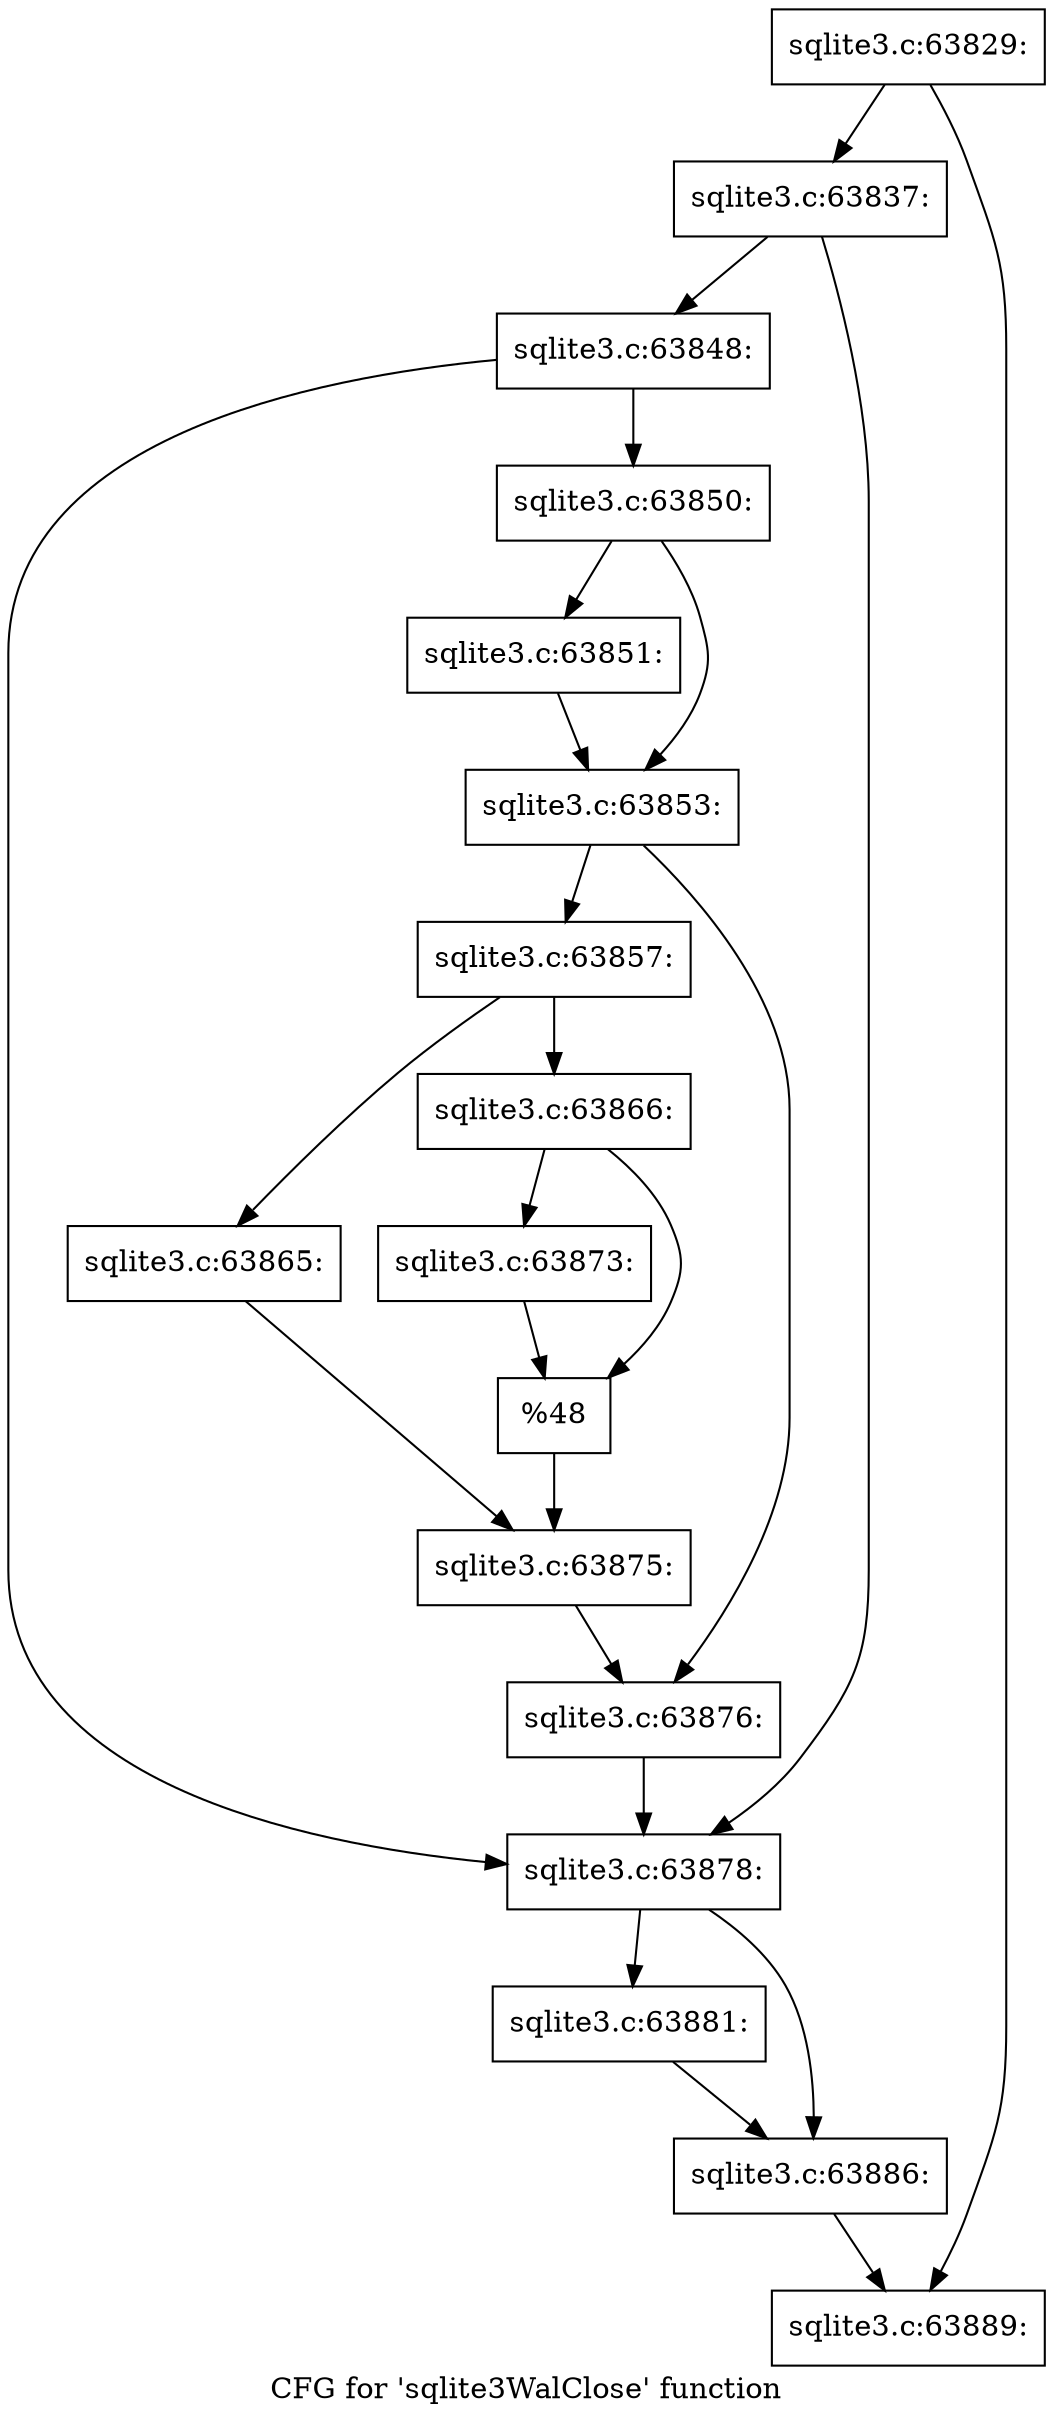 digraph "CFG for 'sqlite3WalClose' function" {
	label="CFG for 'sqlite3WalClose' function";

	Node0x55c0f766dbe0 [shape=record,label="{sqlite3.c:63829:}"];
	Node0x55c0f766dbe0 -> Node0x55c0f7672950;
	Node0x55c0f766dbe0 -> Node0x55c0f76729a0;
	Node0x55c0f7672950 [shape=record,label="{sqlite3.c:63837:}"];
	Node0x55c0f7672950 -> Node0x55c0f7673130;
	Node0x55c0f7672950 -> Node0x55c0f76730e0;
	Node0x55c0f7673130 [shape=record,label="{sqlite3.c:63848:}"];
	Node0x55c0f7673130 -> Node0x55c0f7673090;
	Node0x55c0f7673130 -> Node0x55c0f76730e0;
	Node0x55c0f7673090 [shape=record,label="{sqlite3.c:63850:}"];
	Node0x55c0f7673090 -> Node0x55c0f7673b50;
	Node0x55c0f7673090 -> Node0x55c0f7673ba0;
	Node0x55c0f7673b50 [shape=record,label="{sqlite3.c:63851:}"];
	Node0x55c0f7673b50 -> Node0x55c0f7673ba0;
	Node0x55c0f7673ba0 [shape=record,label="{sqlite3.c:63853:}"];
	Node0x55c0f7673ba0 -> Node0x55c0f59128e0;
	Node0x55c0f7673ba0 -> Node0x55c0f7674c50;
	Node0x55c0f59128e0 [shape=record,label="{sqlite3.c:63857:}"];
	Node0x55c0f59128e0 -> Node0x55c0f76759a0;
	Node0x55c0f59128e0 -> Node0x55c0f7675a40;
	Node0x55c0f76759a0 [shape=record,label="{sqlite3.c:63865:}"];
	Node0x55c0f76759a0 -> Node0x55c0f76759f0;
	Node0x55c0f7675a40 [shape=record,label="{sqlite3.c:63866:}"];
	Node0x55c0f7675a40 -> Node0x55c0f7675fd0;
	Node0x55c0f7675a40 -> Node0x55c0f7676020;
	Node0x55c0f7675fd0 [shape=record,label="{sqlite3.c:63873:}"];
	Node0x55c0f7675fd0 -> Node0x55c0f7676020;
	Node0x55c0f7676020 [shape=record,label="{%48}"];
	Node0x55c0f7676020 -> Node0x55c0f76759f0;
	Node0x55c0f76759f0 [shape=record,label="{sqlite3.c:63875:}"];
	Node0x55c0f76759f0 -> Node0x55c0f7674c50;
	Node0x55c0f7674c50 [shape=record,label="{sqlite3.c:63876:}"];
	Node0x55c0f7674c50 -> Node0x55c0f76730e0;
	Node0x55c0f76730e0 [shape=record,label="{sqlite3.c:63878:}"];
	Node0x55c0f76730e0 -> Node0x55c0f7676fb0;
	Node0x55c0f76730e0 -> Node0x55c0f7677000;
	Node0x55c0f7676fb0 [shape=record,label="{sqlite3.c:63881:}"];
	Node0x55c0f7676fb0 -> Node0x55c0f7677000;
	Node0x55c0f7677000 [shape=record,label="{sqlite3.c:63886:}"];
	Node0x55c0f7677000 -> Node0x55c0f76729a0;
	Node0x55c0f76729a0 [shape=record,label="{sqlite3.c:63889:}"];
}
